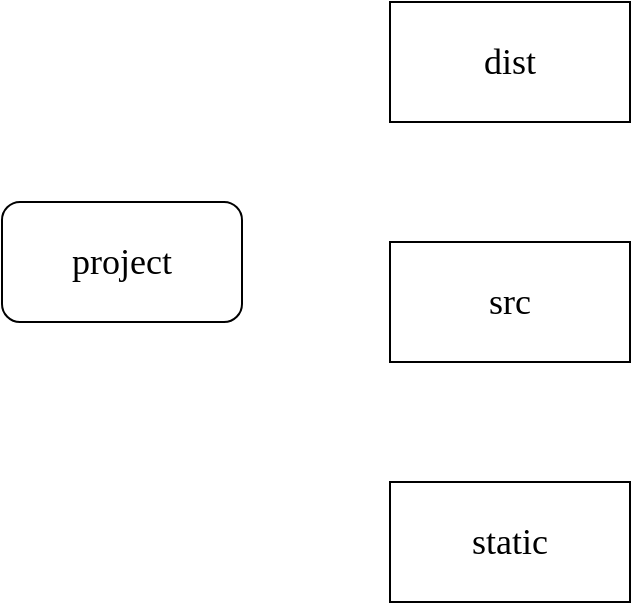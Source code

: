 <mxfile version="21.3.2" type="github">
  <diagram name="第 1 页" id="MhIvvqdNBjbyaGzH-BkG">
    <mxGraphModel dx="1050" dy="573" grid="1" gridSize="10" guides="1" tooltips="1" connect="1" arrows="1" fold="1" page="1" pageScale="1" pageWidth="827" pageHeight="1169" math="0" shadow="0">
      <root>
        <mxCell id="0" />
        <mxCell id="1" parent="0" />
        <mxCell id="WPjecVXb_KHd--3HUK5Z-1" value="&lt;font style=&quot;font-size: 18px;&quot; face=&quot;Comic Sans MS&quot;&gt;project&lt;/font&gt;" style="rounded=1;whiteSpace=wrap;html=1;" vertex="1" parent="1">
          <mxGeometry x="100" y="260" width="120" height="60" as="geometry" />
        </mxCell>
        <mxCell id="WPjecVXb_KHd--3HUK5Z-2" value="&lt;font style=&quot;font-size: 18px;&quot; face=&quot;Comic Sans MS&quot;&gt;dist&lt;/font&gt;" style="rounded=0;whiteSpace=wrap;html=1;fillColor=#FFFFFF;" vertex="1" parent="1">
          <mxGeometry x="294" y="160" width="120" height="60" as="geometry" />
        </mxCell>
        <mxCell id="WPjecVXb_KHd--3HUK5Z-3" value="&lt;font style=&quot;font-size: 18px;&quot; face=&quot;Comic Sans MS&quot;&gt;src&lt;/font&gt;" style="rounded=0;whiteSpace=wrap;html=1;" vertex="1" parent="1">
          <mxGeometry x="294" y="280" width="120" height="60" as="geometry" />
        </mxCell>
        <mxCell id="WPjecVXb_KHd--3HUK5Z-4" value="&lt;font style=&quot;font-size: 18px;&quot; face=&quot;Comic Sans MS&quot;&gt;static&lt;/font&gt;" style="rounded=0;whiteSpace=wrap;html=1;" vertex="1" parent="1">
          <mxGeometry x="294" y="400" width="120" height="60" as="geometry" />
        </mxCell>
      </root>
    </mxGraphModel>
  </diagram>
</mxfile>
